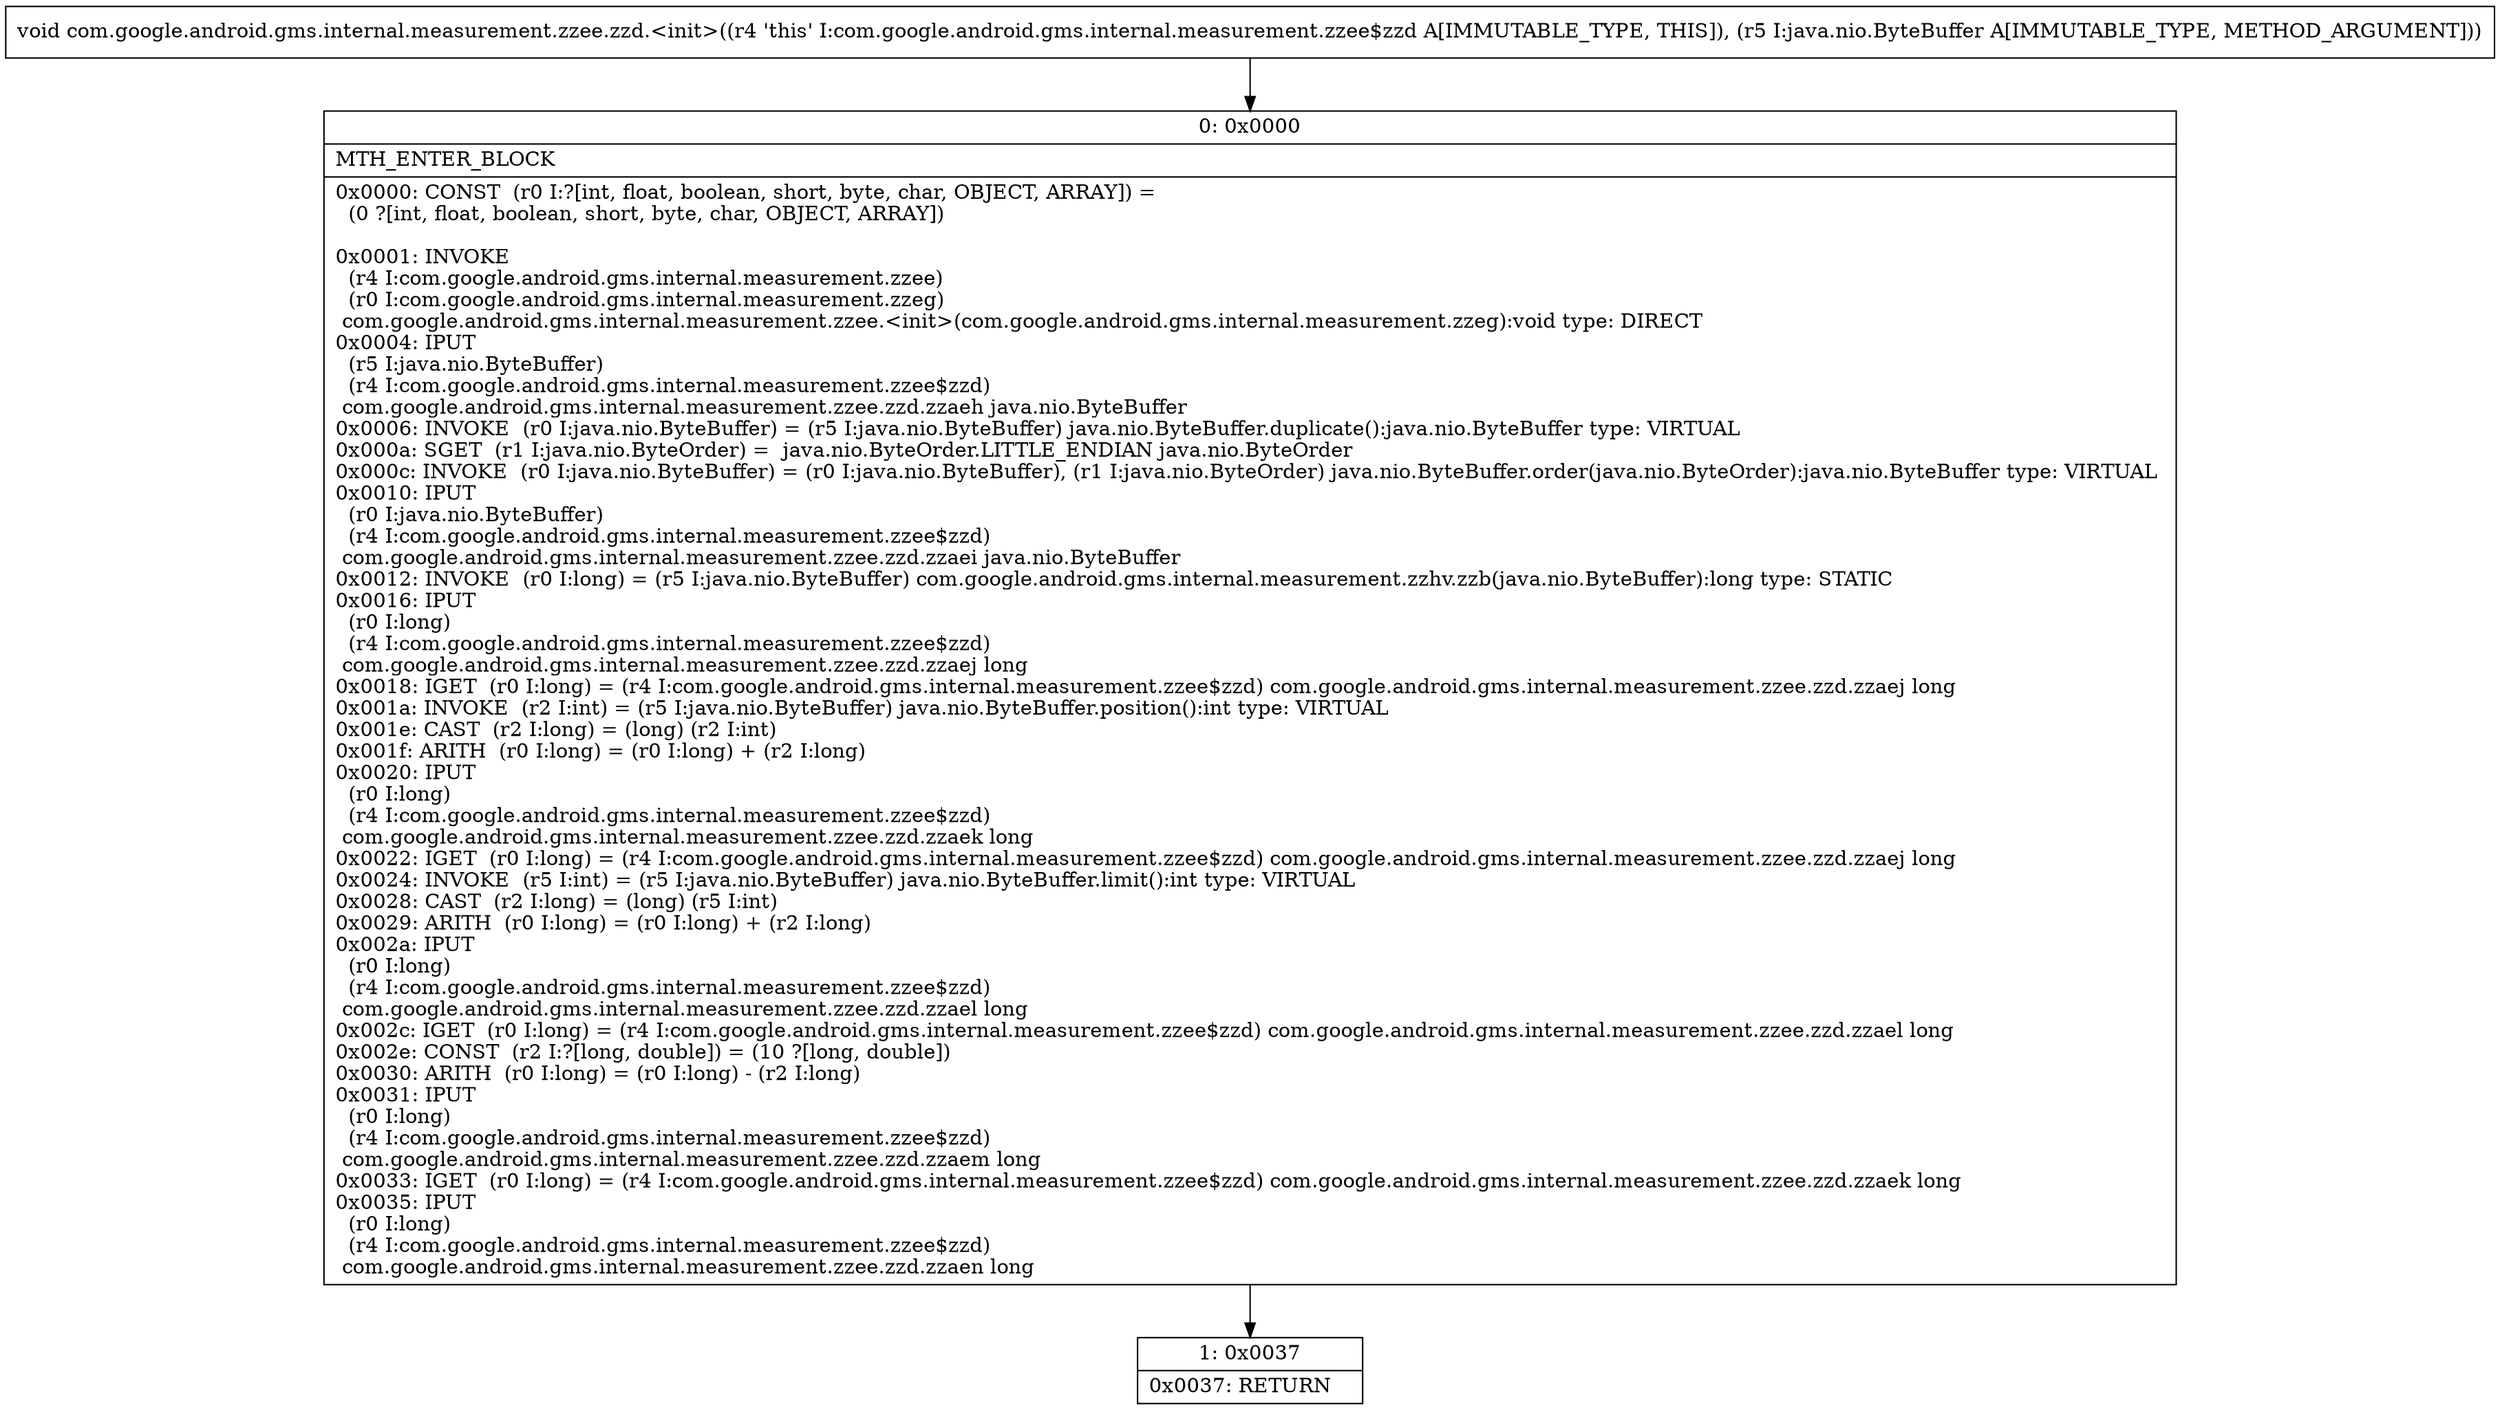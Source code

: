 digraph "CFG forcom.google.android.gms.internal.measurement.zzee.zzd.\<init\>(Ljava\/nio\/ByteBuffer;)V" {
Node_0 [shape=record,label="{0\:\ 0x0000|MTH_ENTER_BLOCK\l|0x0000: CONST  (r0 I:?[int, float, boolean, short, byte, char, OBJECT, ARRAY]) = \l  (0 ?[int, float, boolean, short, byte, char, OBJECT, ARRAY])\l \l0x0001: INVOKE  \l  (r4 I:com.google.android.gms.internal.measurement.zzee)\l  (r0 I:com.google.android.gms.internal.measurement.zzeg)\l com.google.android.gms.internal.measurement.zzee.\<init\>(com.google.android.gms.internal.measurement.zzeg):void type: DIRECT \l0x0004: IPUT  \l  (r5 I:java.nio.ByteBuffer)\l  (r4 I:com.google.android.gms.internal.measurement.zzee$zzd)\l com.google.android.gms.internal.measurement.zzee.zzd.zzaeh java.nio.ByteBuffer \l0x0006: INVOKE  (r0 I:java.nio.ByteBuffer) = (r5 I:java.nio.ByteBuffer) java.nio.ByteBuffer.duplicate():java.nio.ByteBuffer type: VIRTUAL \l0x000a: SGET  (r1 I:java.nio.ByteOrder) =  java.nio.ByteOrder.LITTLE_ENDIAN java.nio.ByteOrder \l0x000c: INVOKE  (r0 I:java.nio.ByteBuffer) = (r0 I:java.nio.ByteBuffer), (r1 I:java.nio.ByteOrder) java.nio.ByteBuffer.order(java.nio.ByteOrder):java.nio.ByteBuffer type: VIRTUAL \l0x0010: IPUT  \l  (r0 I:java.nio.ByteBuffer)\l  (r4 I:com.google.android.gms.internal.measurement.zzee$zzd)\l com.google.android.gms.internal.measurement.zzee.zzd.zzaei java.nio.ByteBuffer \l0x0012: INVOKE  (r0 I:long) = (r5 I:java.nio.ByteBuffer) com.google.android.gms.internal.measurement.zzhv.zzb(java.nio.ByteBuffer):long type: STATIC \l0x0016: IPUT  \l  (r0 I:long)\l  (r4 I:com.google.android.gms.internal.measurement.zzee$zzd)\l com.google.android.gms.internal.measurement.zzee.zzd.zzaej long \l0x0018: IGET  (r0 I:long) = (r4 I:com.google.android.gms.internal.measurement.zzee$zzd) com.google.android.gms.internal.measurement.zzee.zzd.zzaej long \l0x001a: INVOKE  (r2 I:int) = (r5 I:java.nio.ByteBuffer) java.nio.ByteBuffer.position():int type: VIRTUAL \l0x001e: CAST  (r2 I:long) = (long) (r2 I:int) \l0x001f: ARITH  (r0 I:long) = (r0 I:long) + (r2 I:long) \l0x0020: IPUT  \l  (r0 I:long)\l  (r4 I:com.google.android.gms.internal.measurement.zzee$zzd)\l com.google.android.gms.internal.measurement.zzee.zzd.zzaek long \l0x0022: IGET  (r0 I:long) = (r4 I:com.google.android.gms.internal.measurement.zzee$zzd) com.google.android.gms.internal.measurement.zzee.zzd.zzaej long \l0x0024: INVOKE  (r5 I:int) = (r5 I:java.nio.ByteBuffer) java.nio.ByteBuffer.limit():int type: VIRTUAL \l0x0028: CAST  (r2 I:long) = (long) (r5 I:int) \l0x0029: ARITH  (r0 I:long) = (r0 I:long) + (r2 I:long) \l0x002a: IPUT  \l  (r0 I:long)\l  (r4 I:com.google.android.gms.internal.measurement.zzee$zzd)\l com.google.android.gms.internal.measurement.zzee.zzd.zzael long \l0x002c: IGET  (r0 I:long) = (r4 I:com.google.android.gms.internal.measurement.zzee$zzd) com.google.android.gms.internal.measurement.zzee.zzd.zzael long \l0x002e: CONST  (r2 I:?[long, double]) = (10 ?[long, double]) \l0x0030: ARITH  (r0 I:long) = (r0 I:long) \- (r2 I:long) \l0x0031: IPUT  \l  (r0 I:long)\l  (r4 I:com.google.android.gms.internal.measurement.zzee$zzd)\l com.google.android.gms.internal.measurement.zzee.zzd.zzaem long \l0x0033: IGET  (r0 I:long) = (r4 I:com.google.android.gms.internal.measurement.zzee$zzd) com.google.android.gms.internal.measurement.zzee.zzd.zzaek long \l0x0035: IPUT  \l  (r0 I:long)\l  (r4 I:com.google.android.gms.internal.measurement.zzee$zzd)\l com.google.android.gms.internal.measurement.zzee.zzd.zzaen long \l}"];
Node_1 [shape=record,label="{1\:\ 0x0037|0x0037: RETURN   \l}"];
MethodNode[shape=record,label="{void com.google.android.gms.internal.measurement.zzee.zzd.\<init\>((r4 'this' I:com.google.android.gms.internal.measurement.zzee$zzd A[IMMUTABLE_TYPE, THIS]), (r5 I:java.nio.ByteBuffer A[IMMUTABLE_TYPE, METHOD_ARGUMENT])) }"];
MethodNode -> Node_0;
Node_0 -> Node_1;
}

